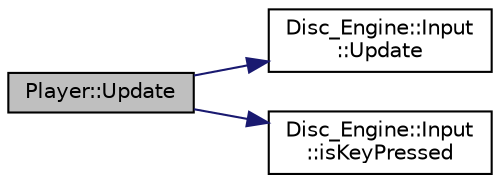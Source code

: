 digraph "Player::Update"
{
  edge [fontname="Helvetica",fontsize="10",labelfontname="Helvetica",labelfontsize="10"];
  node [fontname="Helvetica",fontsize="10",shape=record];
  rankdir="LR";
  Node10 [label="Player::Update",height=0.2,width=0.4,color="black", fillcolor="grey75", style="filled", fontcolor="black"];
  Node10 -> Node11 [color="midnightblue",fontsize="10",style="solid",fontname="Helvetica"];
  Node11 [label="Disc_Engine::Input\l::Update",height=0.2,width=0.4,color="black", fillcolor="white", style="filled",URL="$class_disc___engine_1_1_input.html#af80dcfde6dbfe39bf3bc0345c75595ce"];
  Node10 -> Node12 [color="midnightblue",fontsize="10",style="solid",fontname="Helvetica"];
  Node12 [label="Disc_Engine::Input\l::isKeyPressed",height=0.2,width=0.4,color="black", fillcolor="white", style="filled",URL="$class_disc___engine_1_1_input.html#ad3455de83698aa34630444c4b0e5d404"];
}
